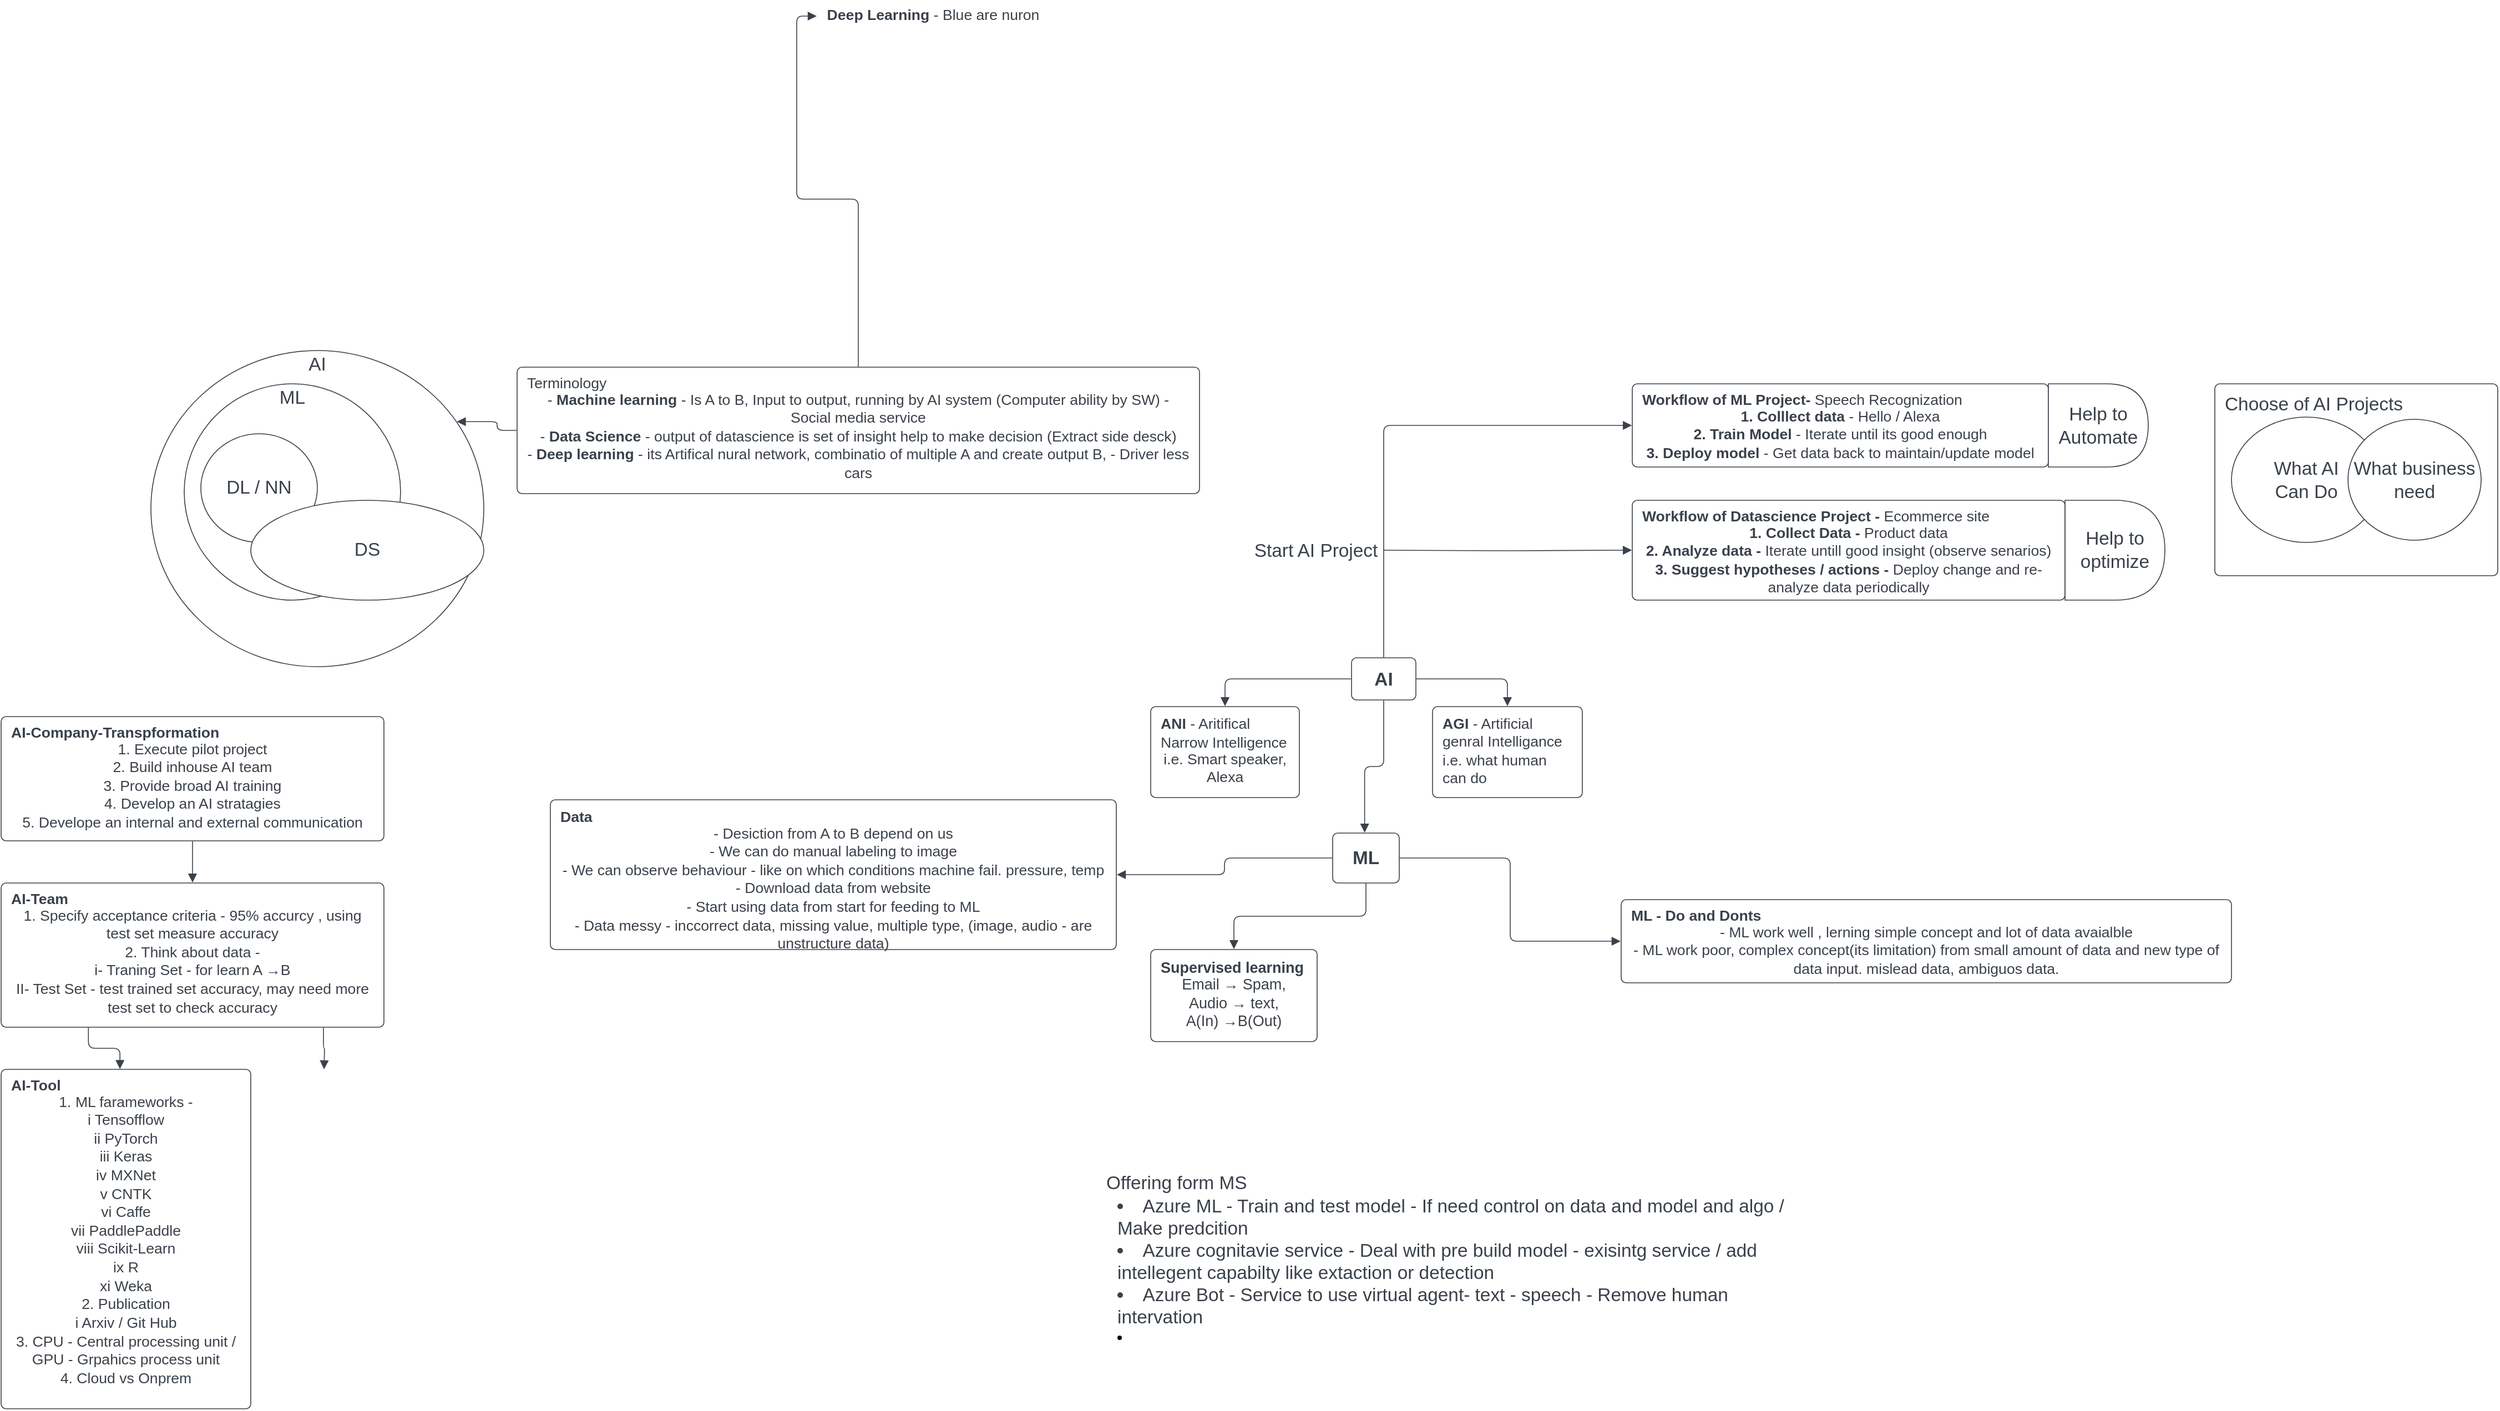 <mxfile version="22.0.8" type="github">
  <diagram name="Page-1" id="NYZ9kjaSMGqtsROipDQ3">
    <mxGraphModel dx="2261" dy="1919" grid="1" gridSize="10" guides="1" tooltips="1" connect="1" arrows="1" fold="1" page="1" pageScale="1" pageWidth="827" pageHeight="1169" math="0" shadow="0">
      <root>
        <mxCell id="0" />
        <mxCell id="1" parent="0" />
        <mxCell id="81sqiJk4BapM92TLNNfE-1" value="AI" style="html=1;overflow=block;blockSpacing=1;whiteSpace=wrap;ellipse;fontSize=16.7;fontColor=#3a414a;align=center;spacing=3.8;verticalAlign=top;strokeColor=#3a414a;strokeOpacity=100;rounded=1;absoluteArcSize=1;arcSize=9;strokeWidth=0.8;lucidId=Nstn3ItRUxn1;" vertex="1" parent="1">
          <mxGeometry x="-510" y="-45" width="300" height="285" as="geometry" />
        </mxCell>
        <mxCell id="81sqiJk4BapM92TLNNfE-2" value="AI" style="html=1;overflow=block;blockSpacing=1;whiteSpace=wrap;fontSize=16.7;fontColor=#3a414a;fontStyle=1;spacing=9;strokeColor=#3a414a;strokeOpacity=100;rounded=1;absoluteArcSize=1;arcSize=9;strokeWidth=0.8;lucidId=xNsnEjP2Skuf;" vertex="1" parent="1">
          <mxGeometry x="572" y="232" width="58" height="38" as="geometry" />
        </mxCell>
        <mxCell id="81sqiJk4BapM92TLNNfE-3" value="&lt;div style=&quot;display: flex; justify-content: flex-start; text-align: left; align-items: baseline; font-size: 0; line-height: 1.25;margin-top: -2px;&quot;&gt;&lt;span&gt;&lt;span style=&quot;font-size:13.3px;color:#3a414a;font-weight: bold;&quot;&gt;ANI &lt;/span&gt;&lt;span style=&quot;font-size:13.3px;color:#3a414a;&quot;&gt;- Aritifical Narrow Intelligence&#xa;&lt;/span&gt;&lt;/span&gt;&lt;/div&gt;&lt;div style=&quot;display: flex; justify-content: center; text-align: center; align-items: baseline; font-size: 0; line-height: 1.25;margin-top: -2px;&quot;&gt;&lt;span&gt;&lt;span style=&quot;font-size:13.3px;color:#3a414a;&quot;&gt;&lt;span style=&quot;font-size:13.3px;color:#3a414a;&quot;&gt;i.e. Smart speaker, Alexa&lt;/span&gt;&lt;/span&gt;&lt;/span&gt;&lt;/div&gt;" style="html=1;overflow=block;blockSpacing=1;whiteSpace=wrap;fontSize=13;spacing=9;strokeColor=#3a414a;strokeOpacity=100;rounded=1;absoluteArcSize=1;arcSize=9;strokeWidth=0.8;lucidId=KNsnrOlfQROK;" vertex="1" parent="1">
          <mxGeometry x="391" y="276" width="134" height="82" as="geometry" />
        </mxCell>
        <mxCell id="81sqiJk4BapM92TLNNfE-4" value="&lt;div style=&quot;display: flex; justify-content: flex-start; text-align: left; align-items: baseline; font-size: 0; line-height: 1.25;margin-top: -2px;&quot;&gt;&lt;span&gt;&lt;span style=&quot;font-size:13.3px;color:#3a414a;font-weight: bold;&quot;&gt;AGI&lt;/span&gt;&lt;span style=&quot;font-size:13.3px;color:#3a414a;&quot;&gt; - Artificial genral Intelligance i.e. what human can do&lt;/span&gt;&lt;/span&gt;&lt;/div&gt;" style="html=1;overflow=block;blockSpacing=1;whiteSpace=wrap;fontSize=13;spacing=9;strokeColor=#3a414a;strokeOpacity=100;rounded=1;absoluteArcSize=1;arcSize=9;strokeWidth=0.8;lucidId=~OsnrFGLeTJf;" vertex="1" parent="1">
          <mxGeometry x="645" y="276" width="135" height="82" as="geometry" />
        </mxCell>
        <mxCell id="81sqiJk4BapM92TLNNfE-5" value="" style="html=1;jettySize=18;whiteSpace=wrap;fontSize=13;strokeColor=#3a414a;strokeOpacity=100;strokeWidth=0.8;rounded=1;arcSize=12;edgeStyle=orthogonalEdgeStyle;startArrow=none;endArrow=block;endFill=1;exitX=-0.007;exitY=0.5;exitPerimeter=0;entryX=0.5;entryY=-0.005;entryPerimeter=0;lucidId=GQsnDqqFs9r5;" edge="1" parent="1" source="81sqiJk4BapM92TLNNfE-2" target="81sqiJk4BapM92TLNNfE-3">
          <mxGeometry width="100" height="100" relative="1" as="geometry">
            <Array as="points" />
          </mxGeometry>
        </mxCell>
        <mxCell id="81sqiJk4BapM92TLNNfE-6" value="" style="html=1;jettySize=18;whiteSpace=wrap;fontSize=13;strokeColor=#3a414a;strokeOpacity=100;strokeWidth=0.8;rounded=1;arcSize=12;edgeStyle=orthogonalEdgeStyle;startArrow=none;endArrow=block;endFill=1;exitX=1.007;exitY=0.5;exitPerimeter=0;entryX=0.5;entryY=-0.005;entryPerimeter=0;lucidId=IQsnIPa0926.;" edge="1" parent="1" source="81sqiJk4BapM92TLNNfE-2" target="81sqiJk4BapM92TLNNfE-4">
          <mxGeometry width="100" height="100" relative="1" as="geometry">
            <Array as="points" />
          </mxGeometry>
        </mxCell>
        <mxCell id="81sqiJk4BapM92TLNNfE-7" value="ML" style="html=1;overflow=block;blockSpacing=1;whiteSpace=wrap;fontSize=16.7;fontColor=#3a414a;fontStyle=1;spacing=9;strokeColor=#3a414a;strokeOpacity=100;rounded=1;absoluteArcSize=1;arcSize=9;strokeWidth=0.8;lucidId=BTsnkMqc5yti;" vertex="1" parent="1">
          <mxGeometry x="555" y="390" width="60" height="45" as="geometry" />
        </mxCell>
        <mxCell id="81sqiJk4BapM92TLNNfE-8" value="" style="html=1;jettySize=18;whiteSpace=wrap;fontSize=13;strokeColor=#3a414a;strokeOpacity=100;strokeWidth=0.8;rounded=1;arcSize=12;edgeStyle=orthogonalEdgeStyle;startArrow=none;endArrow=block;endFill=1;exitX=0.5;exitY=1.01;exitPerimeter=0;entryX=0.48;entryY=-0.008;entryPerimeter=0;lucidId=TTsnCr_QbMp0;" edge="1" parent="1" source="81sqiJk4BapM92TLNNfE-2" target="81sqiJk4BapM92TLNNfE-7">
          <mxGeometry width="100" height="100" relative="1" as="geometry">
            <Array as="points" />
          </mxGeometry>
        </mxCell>
        <mxCell id="81sqiJk4BapM92TLNNfE-9" value="&lt;div style=&quot;display: flex; justify-content: flex-start; text-align: left; align-items: baseline; font-size: 0; line-height: 1.25;margin-top: -2px;&quot;&gt;&lt;span&gt;&lt;span style=&quot;font-size:13.5px;color:#3a414a;font-weight: bold;&quot;&gt;Supervised learning&#xa;&lt;/span&gt;&lt;/span&gt;&lt;/div&gt;&lt;div style=&quot;display: flex; justify-content: center; text-align: center; align-items: baseline; font-size: 0; line-height: 1.25;margin-top: -2px;&quot;&gt;&lt;span&gt;&lt;span style=&quot;font-size:13.5px;color:#3a414a;&quot;&gt;&lt;span style=&quot;font-size:13.5px;color:#3a414a;&quot;&gt;Email → Spam, &#xa;Audio →  text,&#xa;A(In) →B(Out)&lt;/span&gt;&lt;/span&gt;&lt;/span&gt;&lt;/div&gt;" style="html=1;overflow=block;blockSpacing=1;whiteSpace=wrap;fontSize=13;spacing=9;strokeColor=#3a414a;strokeOpacity=100;rounded=1;absoluteArcSize=1;arcSize=9;strokeWidth=0.8;lucidId=sYsn58_CEFQG;" vertex="1" parent="1">
          <mxGeometry x="391" y="495" width="150" height="83" as="geometry" />
        </mxCell>
        <mxCell id="81sqiJk4BapM92TLNNfE-10" value="" style="html=1;jettySize=18;whiteSpace=wrap;fontSize=13;strokeColor=#3a414a;strokeOpacity=100;strokeWidth=0.8;rounded=1;arcSize=12;edgeStyle=orthogonalEdgeStyle;startArrow=none;endArrow=block;endFill=1;exitX=0.5;exitY=1.008;exitPerimeter=0;entryX=0.5;entryY=-0.005;entryPerimeter=0;lucidId=oZsn1OTQ-C0s;" edge="1" parent="1" source="81sqiJk4BapM92TLNNfE-7" target="81sqiJk4BapM92TLNNfE-9">
          <mxGeometry width="100" height="100" relative="1" as="geometry">
            <Array as="points" />
          </mxGeometry>
        </mxCell>
        <mxCell id="81sqiJk4BapM92TLNNfE-11" value="&lt;div style=&quot;display: flex; justify-content: flex-start; text-align: left; align-items: baseline; font-size: 0; line-height: 1.25;margin-top: -2px;&quot;&gt;&lt;span&gt;&lt;span style=&quot;font-size:13.3px;color:#3a414a;font-weight: bold;&quot;&gt;Data &lt;/span&gt;&lt;span style=&quot;font-size:13.3px;color:#3a414a;&quot;&gt;&#xa;&lt;/span&gt;&lt;/span&gt;&lt;/div&gt;&lt;div style=&quot;display: flex; justify-content: center; text-align: center; align-items: baseline; font-size: 0; line-height: 1.25;margin-top: -2px;&quot;&gt;&lt;span&gt;&lt;span style=&quot;font-size:13.3px;color:#3a414a;&quot;&gt;&lt;span style=&quot;font-size:13.3px;color:#3a414a;&quot;&gt;- Desiction from A to B depend on us&#xa;- We can do manual labeling to image &#xa;- We can observe behaviour - like on which conditions machine fail. pressure, temp&#xa;- Download data from website  &#xa;- Start using data from start for feeding to ML&#xa;-  Data messy - inccorrect data, missing value, multiple type, (image, audio - are unstructure data) &lt;/span&gt;&lt;/span&gt;&lt;/span&gt;&lt;/div&gt;" style="html=1;overflow=block;blockSpacing=1;whiteSpace=wrap;fontSize=13;spacing=9;verticalAlign=middle;strokeColor=#3a414a;strokeOpacity=100;rounded=1;absoluteArcSize=1;arcSize=9;strokeWidth=0.8;lucidId=TZsnWh9xGlJi;" vertex="1" parent="1">
          <mxGeometry x="-150" y="360" width="510" height="135" as="geometry" />
        </mxCell>
        <mxCell id="81sqiJk4BapM92TLNNfE-12" value="" style="html=1;jettySize=18;whiteSpace=wrap;fontSize=13;strokeColor=#3a414a;strokeOpacity=100;strokeWidth=0.8;rounded=1;arcSize=12;edgeStyle=orthogonalEdgeStyle;startArrow=none;endArrow=block;endFill=1;exitX=-0.006;exitY=0.5;exitPerimeter=0;entryX=1.001;entryY=0.5;entryPerimeter=0;lucidId=zbtnxx_x~vjY;" edge="1" parent="1" source="81sqiJk4BapM92TLNNfE-7" target="81sqiJk4BapM92TLNNfE-11">
          <mxGeometry width="100" height="100" relative="1" as="geometry">
            <Array as="points" />
          </mxGeometry>
        </mxCell>
        <mxCell id="81sqiJk4BapM92TLNNfE-13" value="&lt;div style=&quot;display: flex; justify-content: flex-start; text-align: left; align-items: baseline; font-size: 0; line-height: 1.25;margin-top: -2px;&quot;&gt;&lt;span&gt;&lt;span style=&quot;font-size:13.3px;color:#3a414a;&quot;&gt;Terminology&#xa;&lt;/span&gt;&lt;/span&gt;&lt;/div&gt;&lt;div style=&quot;display: flex; justify-content: center; text-align: center; align-items: baseline; font-size: 0; line-height: 1.25;margin-top: -2px;&quot;&gt;&lt;span&gt;&lt;span style=&quot;font-size:13.3px;color:#3a414a;&quot;&gt;&lt;span style=&quot;font-size:13.3px;color:#3a414a;&quot;&gt;- &lt;/span&gt;&lt;span style=&quot;font-size:13.3px;color:#3a414a;font-weight: bold;&quot;&gt;Machine learning&lt;/span&gt;&lt;span style=&quot;font-size:13.3px;color:#3a414a;&quot;&gt; - Is A to B, Input to output, running by AI system (Computer ability by SW) - Social media service &#xa;- &lt;/span&gt;&lt;span style=&quot;font-size:13.3px;color:#3a414a;font-weight: bold;&quot;&gt;Data Science&lt;/span&gt;&lt;span style=&quot;font-size:13.3px;color:#3a414a;&quot;&gt; - output of datascience is set of insight help to make decision (Extract  side desck)&#xa;- &lt;/span&gt;&lt;span style=&quot;font-size:13.3px;color:#3a414a;font-weight: bold;&quot;&gt;Deep learning&lt;/span&gt; -  its Artifical nural network, combinatio of multiple A and create output B, - Driver less cars &lt;/span&gt;&lt;/span&gt;&lt;/div&gt;" style="html=1;overflow=block;blockSpacing=1;whiteSpace=wrap;fontSize=13;spacing=9;verticalAlign=top;strokeColor=#3a414a;strokeOpacity=100;rounded=1;absoluteArcSize=1;arcSize=9;strokeWidth=0.8;lucidId=ajtnNDxI0p4T;" vertex="1" parent="1">
          <mxGeometry x="-180" y="-30" width="615" height="114" as="geometry" />
        </mxCell>
        <mxCell id="81sqiJk4BapM92TLNNfE-14" value="ML" style="html=1;overflow=block;blockSpacing=1;whiteSpace=wrap;ellipse;fontSize=16.7;fontColor=#3a414a;spacing=3.8;verticalAlign=top;strokeColor=#3a414a;strokeOpacity=100;rounded=1;absoluteArcSize=1;arcSize=9;strokeWidth=0.8;lucidId=zttn2-LCI7ER;" vertex="1" parent="1">
          <mxGeometry x="-480" y="-15" width="195" height="195" as="geometry" />
        </mxCell>
        <mxCell id="81sqiJk4BapM92TLNNfE-15" value="DL / NN" style="html=1;overflow=block;blockSpacing=1;whiteSpace=wrap;ellipse;fontSize=16.7;fontColor=#3a414a;spacing=3.8;strokeColor=#3a414a;strokeOpacity=100;rounded=1;absoluteArcSize=1;arcSize=9;strokeWidth=0.8;lucidId=6ttnIv6z7vFN;" vertex="1" parent="1">
          <mxGeometry x="-465" y="30" width="105" height="98" as="geometry" />
        </mxCell>
        <mxCell id="81sqiJk4BapM92TLNNfE-16" value="DS" style="html=1;overflow=block;blockSpacing=1;whiteSpace=wrap;ellipse;fontSize=16.7;fontColor=#3a414a;spacing=3.8;strokeColor=#3a414a;strokeOpacity=100;rounded=1;absoluteArcSize=1;arcSize=9;strokeWidth=0.8;lucidId=lutnS4XYjijJ;" vertex="1" parent="1">
          <mxGeometry x="-420" y="90" width="210" height="90" as="geometry" />
        </mxCell>
        <mxCell id="81sqiJk4BapM92TLNNfE-17" value="" style="html=1;jettySize=18;whiteSpace=wrap;fontSize=13;strokeColor=#3a414a;strokeOpacity=100;strokeWidth=0.8;rounded=1;arcSize=12;edgeStyle=orthogonalEdgeStyle;startArrow=none;endArrow=block;endFill=1;exitX=-0.001;exitY=0.5;exitPerimeter=0;entryX=0.919;entryY=0.225;entryPerimeter=0;lucidId=ivtnTVrojw51;" edge="1" parent="1" source="81sqiJk4BapM92TLNNfE-13" target="81sqiJk4BapM92TLNNfE-1">
          <mxGeometry width="100" height="100" relative="1" as="geometry">
            <Array as="points" />
          </mxGeometry>
        </mxCell>
        <mxCell id="81sqiJk4BapM92TLNNfE-18" value="&lt;div style=&quot;display: flex; justify-content: flex-start; text-align: left; align-items: baseline; font-size: 0; line-height: 1.25;margin-top: -2px;&quot;&gt;&lt;span&gt;&lt;span style=&quot;font-size:13.3px;color:#3a414a;font-weight: bold;&quot;&gt;AI-Company-Transpformation &#xa;&lt;/span&gt;&lt;/span&gt;&lt;/div&gt;&lt;div style=&quot;display: flex; justify-content: center; text-align: center; align-items: baseline; font-size: 0; line-height: 1.25;margin-top: -2px;&quot;&gt;&lt;span&gt;&lt;span style=&quot;font-size:13.3px;color:#3a414a;&quot;&gt;&lt;span style=&quot;font-size:13.3px;color:#3a414a;&quot;&gt;1. Execute pilot project &#xa;2. Build inhouse AI team &#xa;3. Provide broad AI training &#xa;4. Develop an AI stratagies &#xa;5. Develope an internal and external communication &lt;/span&gt;&lt;/span&gt;&lt;/span&gt;&lt;/div&gt;" style="html=1;overflow=block;blockSpacing=1;whiteSpace=wrap;fontSize=13;spacing=9;verticalAlign=top;strokeColor=#3a414a;strokeOpacity=100;rounded=1;absoluteArcSize=1;arcSize=9;strokeWidth=0.8;lucidId=u4MnLoXump.f;" vertex="1" parent="1">
          <mxGeometry x="-645" y="285" width="345" height="112" as="geometry" />
        </mxCell>
        <mxCell id="81sqiJk4BapM92TLNNfE-19" value="&lt;div style=&quot;display: flex; justify-content: flex-start; text-align: left; align-items: baseline; font-size: 0; line-height: 1.25;margin-top: -2px;&quot;&gt;&lt;span&gt;&lt;span style=&quot;font-size:13.3px;color:#3a414a;font-weight: bold;&quot;&gt;ML - Do and Donts&lt;/span&gt;&lt;span style=&quot;font-size:13.3px;color:#3a414a;&quot;&gt; &#xa;&lt;/span&gt;&lt;/span&gt;&lt;/div&gt;&lt;div style=&quot;display: flex; justify-content: center; text-align: center; align-items: baseline; font-size: 0; line-height: 1.25;margin-top: -2px;&quot;&gt;&lt;span&gt;&lt;span style=&quot;font-size:13.3px;color:#3a414a;&quot;&gt;&lt;span style=&quot;font-size:13.3px;color:#3a414a;&quot;&gt;- ML work well , lerning simple concept and lot of data avaialble &#xa;- ML work poor, complex concept(its limitation)  from small amount of data and new type of  data input.  mislead data, ambiguos data. &#xa;&lt;/span&gt;&lt;/span&gt;&lt;/span&gt;&lt;/div&gt;" style="html=1;overflow=block;blockSpacing=1;whiteSpace=wrap;fontSize=13;spacing=9;verticalAlign=top;strokeColor=#3a414a;strokeOpacity=100;rounded=1;absoluteArcSize=1;arcSize=9;strokeWidth=0.8;lucidId=ejNnIm7sOMIa;" vertex="1" parent="1">
          <mxGeometry x="815" y="450" width="550" height="75" as="geometry" />
        </mxCell>
        <mxCell id="81sqiJk4BapM92TLNNfE-20" value="" style="html=1;jettySize=18;whiteSpace=wrap;fontSize=13;strokeColor=#3a414a;strokeOpacity=100;strokeWidth=0.8;rounded=1;arcSize=12;edgeStyle=orthogonalEdgeStyle;startArrow=none;endArrow=block;endFill=1;exitX=1.006;exitY=0.5;exitPerimeter=0;entryX=-0.001;entryY=0.5;entryPerimeter=0;lucidId=DpNnC.XjuHyn;" edge="1" parent="1" source="81sqiJk4BapM92TLNNfE-7" target="81sqiJk4BapM92TLNNfE-19">
          <mxGeometry width="100" height="100" relative="1" as="geometry">
            <Array as="points" />
          </mxGeometry>
        </mxCell>
        <mxCell id="81sqiJk4BapM92TLNNfE-21" value="" style="html=1;overflow=block;blockSpacing=1;whiteSpace=wrap;shape=image;fontSize=13;spacing=0;strokeColor=none;strokeOpacity=100;strokeWidth=0;image=https://images.lucid.app/images/2ff3327a-405d-4345-bd52-d5382b4de7a3/content;imageAspect=0;lucidId=uwNn77fgx0QY;" vertex="1" parent="1">
          <mxGeometry x="75" y="-333" width="390" height="221" as="geometry" />
        </mxCell>
        <mxCell id="81sqiJk4BapM92TLNNfE-22" value="&lt;div style=&quot;display: flex; justify-content: center; text-align: center; align-items: baseline; font-size: 0; line-height: 1.25;margin-top: -2px;&quot;&gt;&lt;span&gt;&lt;span style=&quot;font-size:13.3px;color:#3a414a;font-weight: bold;&quot;&gt;Deep Learning&lt;/span&gt;&lt;span style=&quot;font-size:13.3px;color:#3a414a;&quot;&gt; - Blue are nuron&lt;/span&gt;&lt;/span&gt;&lt;/div&gt;" style="html=1;overflow=block;blockSpacing=1;whiteSpace=wrap;fontSize=13;spacing=3.8;strokeOpacity=0;fillOpacity=0;rounded=1;absoluteArcSize=1;arcSize=9;fillColor=#ffffff;strokeWidth=0.8;lucidId=QwNnjuTeM-4T;" vertex="1" parent="1">
          <mxGeometry x="90" y="-360" width="210" height="27" as="geometry" />
        </mxCell>
        <mxCell id="81sqiJk4BapM92TLNNfE-23" value="" style="html=1;jettySize=18;whiteSpace=wrap;fontSize=13;strokeColor=#3a414a;strokeOpacity=100;strokeWidth=0.8;rounded=1;arcSize=12;edgeStyle=orthogonalEdgeStyle;startArrow=none;endArrow=block;endFill=1;exitX=0.5;exitY=-0.003;exitPerimeter=0;entryX=0;entryY=0.5;entryPerimeter=0;lucidId=U26nIhRutH5p;" edge="1" parent="1" source="81sqiJk4BapM92TLNNfE-13" target="81sqiJk4BapM92TLNNfE-22">
          <mxGeometry width="100" height="100" relative="1" as="geometry">
            <Array as="points" />
          </mxGeometry>
        </mxCell>
        <mxCell id="81sqiJk4BapM92TLNNfE-24" value="&lt;div style=&quot;display: flex; justify-content: flex-start; text-align: left; align-items: baseline; font-size: 0; line-height: 1.25;margin-top: -2px;&quot;&gt;&lt;span&gt;&lt;span style=&quot;font-size:13.3px;color:#3a414a;font-weight: bold;&quot;&gt;Workflow of ML Project-&lt;/span&gt;&lt;span style=&quot;font-size:13.3px;color:#3a414a;&quot;&gt; Speech Recognization &#xa;&lt;/span&gt;&lt;/span&gt;&lt;/div&gt;&lt;div style=&quot;display: flex; justify-content: center; text-align: center; align-items: baseline; font-size: 0; line-height: 1.25;margin-top: -2px;&quot;&gt;&lt;span&gt;&lt;span style=&quot;font-size:13.3px;color:#3a414a;&quot;&gt;&lt;span style=&quot;font-size:13.3px;color:#3a414a;font-weight: bold;&quot;&gt;1. Colllect data &lt;/span&gt;&lt;span style=&quot;font-size:13.3px;color:#3a414a;&quot;&gt;- Hello / Alexa &#xa;&lt;/span&gt;&lt;span style=&quot;font-size:13.3px;color:#3a414a;font-weight: bold;&quot;&gt;2. Train Model&lt;/span&gt;&lt;span style=&quot;font-size:13.3px;color:#3a414a;&quot;&gt; - Iterate until its good enough &#xa;&lt;/span&gt;&lt;span style=&quot;font-size:13.3px;color:#3a414a;font-weight: bold;&quot;&gt;3. Deploy model&lt;/span&gt; - Get data back to maintain/update model &lt;/span&gt;&lt;/span&gt;&lt;/div&gt;" style="html=1;overflow=block;blockSpacing=1;whiteSpace=wrap;fontSize=13;spacing=9;verticalAlign=top;strokeColor=#3a414a;strokeOpacity=100;rounded=1;absoluteArcSize=1;arcSize=9;strokeWidth=0.8;lucidId=476nx1Juuu_U;" vertex="1" parent="1">
          <mxGeometry x="825" y="-15" width="375" height="75" as="geometry" />
        </mxCell>
        <mxCell id="81sqiJk4BapM92TLNNfE-25" value="" style="html=1;jettySize=18;whiteSpace=wrap;fontSize=13;strokeColor=#3a414a;strokeOpacity=100;strokeWidth=0.8;rounded=1;arcSize=12;edgeStyle=orthogonalEdgeStyle;startArrow=none;endArrow=block;endFill=1;exitX=0.5;exitY=-0.01;exitPerimeter=0;entryX=-0.001;entryY=0.5;entryPerimeter=0;lucidId=F86nW5iz-OsA;" edge="1" parent="1" source="81sqiJk4BapM92TLNNfE-2" target="81sqiJk4BapM92TLNNfE-24">
          <mxGeometry width="100" height="100" relative="1" as="geometry">
            <Array as="points">
              <mxPoint x="601" y="23" />
            </Array>
          </mxGeometry>
        </mxCell>
        <mxCell id="81sqiJk4BapM92TLNNfE-26" value="Start AI Project" style="html=1;overflow=block;blockSpacing=1;whiteSpace=wrap;fontSize=16.7;fontColor=#3a414a;spacing=3.8;strokeOpacity=0;fillOpacity=0;rounded=1;absoluteArcSize=1;arcSize=9;fillColor=#ffffff;strokeWidth=0.8;lucidId=W86nlaAlw~qb;" vertex="1" parent="1">
          <mxGeometry x="450" y="113" width="180" height="45" as="geometry" />
        </mxCell>
        <mxCell id="81sqiJk4BapM92TLNNfE-27" value="&lt;div style=&quot;display: flex; justify-content: flex-start; text-align: left; align-items: baseline; font-size: 0; line-height: 1.25;margin-top: -2px;&quot;&gt;&lt;span&gt;&lt;span style=&quot;font-size:13.3px;color:#3a414a;font-weight: bold;&quot;&gt;Workflow of Datascience Project -&lt;/span&gt;&lt;span style=&quot;font-size:13.3px;color:#3a414a;&quot;&gt; Ecommerce site &#xa;&lt;/span&gt;&lt;/span&gt;&lt;/div&gt;&lt;div style=&quot;display: flex; justify-content: center; text-align: center; align-items: baseline; font-size: 0; line-height: 1.25;margin-top: -2px;&quot;&gt;&lt;span&gt;&lt;span style=&quot;font-size:13.3px;color:#3a414a;&quot;&gt;&lt;span style=&quot;font-size:13.3px;color:#3a414a;font-weight: bold;&quot;&gt;1. Collect Data -&lt;/span&gt;&lt;span style=&quot;font-size:13.3px;color:#3a414a;&quot;&gt; Product data &#xa;&lt;/span&gt;&lt;span style=&quot;font-size:13.3px;color:#3a414a;font-weight: bold;&quot;&gt;2. Analyze data -&lt;/span&gt;&lt;span style=&quot;font-size:13.3px;color:#3a414a;&quot;&gt; Iterate untill good insight (observe senarios) &#xa;&lt;/span&gt;&lt;span style=&quot;font-size:13.3px;color:#3a414a;font-weight: bold;&quot;&gt;3. Suggest hypotheses / actions -&lt;/span&gt; Deploy change and re-analyze data periodically &lt;/span&gt;&lt;/span&gt;&lt;/div&gt;" style="html=1;overflow=block;blockSpacing=1;whiteSpace=wrap;fontSize=13;spacing=9;verticalAlign=top;strokeColor=#3a414a;strokeOpacity=100;rounded=1;absoluteArcSize=1;arcSize=9;strokeWidth=0.8;lucidId=t.6nMj0o7ro-;" vertex="1" parent="1">
          <mxGeometry x="825" y="90" width="390" height="90" as="geometry" />
        </mxCell>
        <mxCell id="81sqiJk4BapM92TLNNfE-28" value="" style="html=1;jettySize=18;whiteSpace=wrap;fontSize=13;strokeColor=#3a414a;strokeOpacity=100;strokeWidth=0.8;rounded=1;arcSize=12;edgeStyle=orthogonalEdgeStyle;startArrow=none;endArrow=block;endFill=1;entryX=-0.001;entryY=0.5;entryPerimeter=0;lucidId=Q.6ntiBGkJTD;" edge="1" parent="1" target="81sqiJk4BapM92TLNNfE-27">
          <mxGeometry width="100" height="100" relative="1" as="geometry">
            <Array as="points" />
            <mxPoint x="601" y="135" as="sourcePoint" />
          </mxGeometry>
        </mxCell>
        <mxCell id="81sqiJk4BapM92TLNNfE-29" value="Help to optimize " style="html=1;overflow=block;blockSpacing=1;whiteSpace=wrap;shape=delay;fontSize=16.7;fontColor=#3a414a;spacing=3.8;strokeColor=#3a414a;strokeOpacity=100;rounded=1;absoluteArcSize=1;arcSize=9;strokeWidth=0.8;lucidId=ul7nPdmqKC0k;" vertex="1" parent="1">
          <mxGeometry x="1215" y="90" width="90" height="90" as="geometry" />
        </mxCell>
        <mxCell id="81sqiJk4BapM92TLNNfE-30" value="Help to Automate " style="html=1;overflow=block;blockSpacing=1;whiteSpace=wrap;shape=delay;fontSize=16.7;fontColor=#3a414a;spacing=3.8;strokeColor=#3a414a;strokeOpacity=100;rounded=1;absoluteArcSize=1;arcSize=9;strokeWidth=0.8;lucidId=Xl7nXmqDu_Y~;" vertex="1" parent="1">
          <mxGeometry x="1200" y="-15" width="90" height="75" as="geometry" />
        </mxCell>
        <mxCell id="81sqiJk4BapM92TLNNfE-31" value="Choose of AI Projects" style="html=1;overflow=block;blockSpacing=1;whiteSpace=wrap;fontSize=16.7;fontColor=#3a414a;align=left;spacing=9;verticalAlign=top;strokeColor=#3a414a;strokeOpacity=100;rounded=1;absoluteArcSize=1;arcSize=9;strokeWidth=0.8;lucidId=gFApEVcoOjdM;" vertex="1" parent="1">
          <mxGeometry x="1350" y="-15" width="255" height="173" as="geometry" />
        </mxCell>
        <mxCell id="81sqiJk4BapM92TLNNfE-32" value="What AI &#xa;Can Do" style="html=1;overflow=block;blockSpacing=1;whiteSpace=wrap;ellipse;fontSize=16.7;fontColor=#3a414a;spacing=3.8;strokeColor=#3a414a;strokeOpacity=100;rounded=1;absoluteArcSize=1;arcSize=9;strokeWidth=0.8;lucidId=HGApyniMam45;" vertex="1" parent="1">
          <mxGeometry x="1365" y="15" width="135" height="113" as="geometry" />
        </mxCell>
        <mxCell id="81sqiJk4BapM92TLNNfE-33" value="What business need" style="html=1;overflow=block;blockSpacing=1;whiteSpace=wrap;ellipse;fontSize=16.7;fontColor=#3a414a;spacing=3.8;strokeColor=#3a414a;strokeOpacity=100;rounded=1;absoluteArcSize=1;arcSize=9;strokeWidth=0.8;lucidId=TGApi415._Rt;" vertex="1" parent="1">
          <mxGeometry x="1470" y="17" width="120" height="109" as="geometry" />
        </mxCell>
        <mxCell id="81sqiJk4BapM92TLNNfE-34" value="&lt;div style=&quot;display: flex; justify-content: flex-start; text-align: left; align-items: baseline; font-size: 0; line-height: 1.25;margin-top: -2px;&quot;&gt;&lt;span&gt;&lt;span style=&quot;font-size:13.3px;color:#3a414a;font-weight: bold;&quot;&gt;AI-Team&#xa;&lt;/span&gt;&lt;/span&gt;&lt;/div&gt;&lt;div style=&quot;display: flex; justify-content: center; text-align: center; align-items: baseline; font-size: 0; line-height: 1.25;margin-top: -2px;&quot;&gt;&lt;span&gt;&lt;span style=&quot;font-size:13.3px;color:#3a414a;&quot;&gt;&lt;span style=&quot;font-size:13.3px;color:#3a414a;&quot;&gt;1. Specify acceptance criteria - 95% accurcy , using test set measure accuracy &#xa;2. Think about data -  &#xa;    i- Traning Set - for learn A →B&#xa;    II- Test Set -  test trained set accuracy, may need    more test set  to check accuracy &lt;/span&gt;&lt;/span&gt;&lt;/span&gt;&lt;/div&gt;" style="html=1;overflow=block;blockSpacing=1;whiteSpace=wrap;fontSize=13;spacing=9;verticalAlign=top;strokeColor=#3a414a;strokeOpacity=100;rounded=1;absoluteArcSize=1;arcSize=9;strokeWidth=0.8;lucidId=oOAp1d~B6kgs;" vertex="1" parent="1">
          <mxGeometry x="-645" y="435" width="345" height="130" as="geometry" />
        </mxCell>
        <mxCell id="81sqiJk4BapM92TLNNfE-35" value="&lt;div style=&quot;display: flex; justify-content: flex-start; text-align: left; align-items: baseline; font-size: 0; line-height: 1.25;margin-top: -2px;&quot;&gt;&lt;span&gt;&lt;span style=&quot;font-size:13.3px;color:#3a414a;font-weight: bold;&quot;&gt;AI-Tool&#xa;&lt;/span&gt;&lt;/span&gt;&lt;/div&gt;&lt;div style=&quot;display: flex; justify-content: center; text-align: center; align-items: baseline; font-size: 0; line-height: 1.25;margin-top: -2px;&quot;&gt;&lt;span&gt;&lt;span style=&quot;font-size:13.3px;color:#3a414a;&quot;&gt;&lt;span style=&quot;font-size:13.3px;color:#3a414a;&quot;&gt;1. ML farameworks - &#xa;   i Tensofflow &#xa;   ii PyTorch&#xa;   iii Keras&#xa;   iv MXNet&#xa;   v CNTK&#xa;   vi Caffe&#xa;   vii PaddlePaddle&#xa;   viii Scikit-Learn &#xa;   ix R&#xa;   xi  Weka&#xa;2. Publication &#xa;   i Arxiv / Git Hub &#xa;3. CPU - Central processing unit / GPU - Grpahics process unit &#xa;4. Cloud vs Onprem &lt;/span&gt;&lt;/span&gt;&lt;/span&gt;&lt;/div&gt;" style="html=1;overflow=block;blockSpacing=1;whiteSpace=wrap;fontSize=13;spacing=9;verticalAlign=top;strokeColor=#3a414a;strokeOpacity=100;rounded=1;absoluteArcSize=1;arcSize=9;strokeWidth=0.8;lucidId=gXAp5EEoo~hq;" vertex="1" parent="1">
          <mxGeometry x="-645" y="603" width="225" height="306" as="geometry" />
        </mxCell>
        <mxCell id="81sqiJk4BapM92TLNNfE-36" value="" style="html=1;jettySize=18;whiteSpace=wrap;fontSize=13;strokeColor=#3a414a;strokeOpacity=100;strokeWidth=0.8;rounded=1;arcSize=12;edgeStyle=orthogonalEdgeStyle;startArrow=none;endArrow=block;endFill=1;exitX=0.5;exitY=1.003;exitPerimeter=0;entryX=0.5;entryY=-0.003;entryPerimeter=0;lucidId=T0ApRvawiDkf;" edge="1" parent="1" source="81sqiJk4BapM92TLNNfE-18" target="81sqiJk4BapM92TLNNfE-34">
          <mxGeometry width="100" height="100" relative="1" as="geometry">
            <Array as="points" />
          </mxGeometry>
        </mxCell>
        <mxCell id="81sqiJk4BapM92TLNNfE-37" value="" style="html=1;jettySize=18;whiteSpace=wrap;fontSize=13;strokeColor=#3a414a;strokeOpacity=100;strokeWidth=0.8;rounded=1;arcSize=12;edgeStyle=orthogonalEdgeStyle;startArrow=none;endArrow=block;endFill=1;exitX=0.228;exitY=1.003;exitPerimeter=0;entryX=0.476;entryY=-0.001;entryPerimeter=0;lucidId=X0ApmoLxElCr;" edge="1" parent="1" source="81sqiJk4BapM92TLNNfE-34" target="81sqiJk4BapM92TLNNfE-35">
          <mxGeometry width="100" height="100" relative="1" as="geometry">
            <Array as="points" />
          </mxGeometry>
        </mxCell>
        <mxCell id="81sqiJk4BapM92TLNNfE-38" value="" style="html=1;jettySize=18;whiteSpace=wrap;fontSize=13;strokeColor=#3a414a;strokeOpacity=100;strokeWidth=0.8;rounded=1;arcSize=12;edgeStyle=orthogonalEdgeStyle;startArrow=none;endArrow=block;endFill=1;exitX=0.842;exitY=1.003;exitPerimeter=0;lucidId=5TBp9MEyoiYb;" edge="1" parent="1" source="81sqiJk4BapM92TLNNfE-34">
          <mxGeometry width="100" height="100" relative="1" as="geometry">
            <Array as="points" />
            <mxPoint x="-354" y="603" as="targetPoint" />
          </mxGeometry>
        </mxCell>
        <mxCell id="81sqiJk4BapM92TLNNfE-39" value="&lt;div style=&quot;display: flex; justify-content: flex-start; text-align: left; align-items: baseline; font-size: 0; line-height: 1.25;margin-top: -2px;&quot;&gt;&lt;span&gt;&lt;span style=&quot;font-size:16.7px;color:#3a414a;&quot;&gt;Offering form MS&#xa;&lt;/span&gt;&lt;/span&gt;&lt;/div&gt;&lt;ul style=&quot;margin: 0px; padding-left: 10px;list-style-position: inside; list-style-type:disc&quot;&gt;&lt;li style=&quot;text-align:left;color:#3a414a;font-size:16.7px;&quot;&gt;&lt;span style=&quot;margin-left: 0px;margin-top: -2px;&quot;&gt;&lt;span style=&quot;font-size:16.7px;color:#3a414a;&quot;&gt;Azure ML - Train and test model - If need control on data and model and algo / Make predcition&lt;/span&gt;&lt;/span&gt;&lt;/li&gt;&lt;li style=&quot;text-align:left;color:#3a414a;font-size:16.7px;&quot;&gt;&lt;span style=&quot;margin-left: 0px;margin-top: -2px;&quot;&gt;&lt;span style=&quot;font-size:16.7px;color:#3a414a;&quot;&gt;Azure cognitavie service - Deal with pre build model - exisintg service / add intellegent capabilty like extaction or detection&lt;/span&gt;&lt;/span&gt;&lt;/li&gt;&lt;li style=&quot;text-align:left;color:#3a414a;font-size:16.7px;&quot;&gt;&lt;span style=&quot;margin-left: 0px;margin-top: -2px;&quot;&gt;&lt;span style=&quot;font-size:16.7px;color:#3a414a;&quot;&gt;Azure Bot - Service to use virtual agent- text - speech - Remove human intervation&lt;/span&gt;&lt;/span&gt;&lt;/li&gt;&lt;li style=&quot;text-align:left;&quot;&gt;&lt;span style=&quot;margin-left: 0px;margin-top: -2px;&quot;&gt;&lt;/span&gt;&lt;/li&gt;&lt;/ul&gt;" style="html=1;overflow=block;blockSpacing=1;whiteSpace=wrap;fontSize=13;spacing=3.8;verticalAlign=top;strokeOpacity=0;fillOpacity=0;rounded=1;absoluteArcSize=1;arcSize=9;fillColor=#ffffff;strokeWidth=0.8;lucidId=8VRI.dtlF3Qh;" vertex="1" parent="1">
          <mxGeometry x="348" y="695" width="642" height="148" as="geometry" />
        </mxCell>
      </root>
    </mxGraphModel>
  </diagram>
</mxfile>
